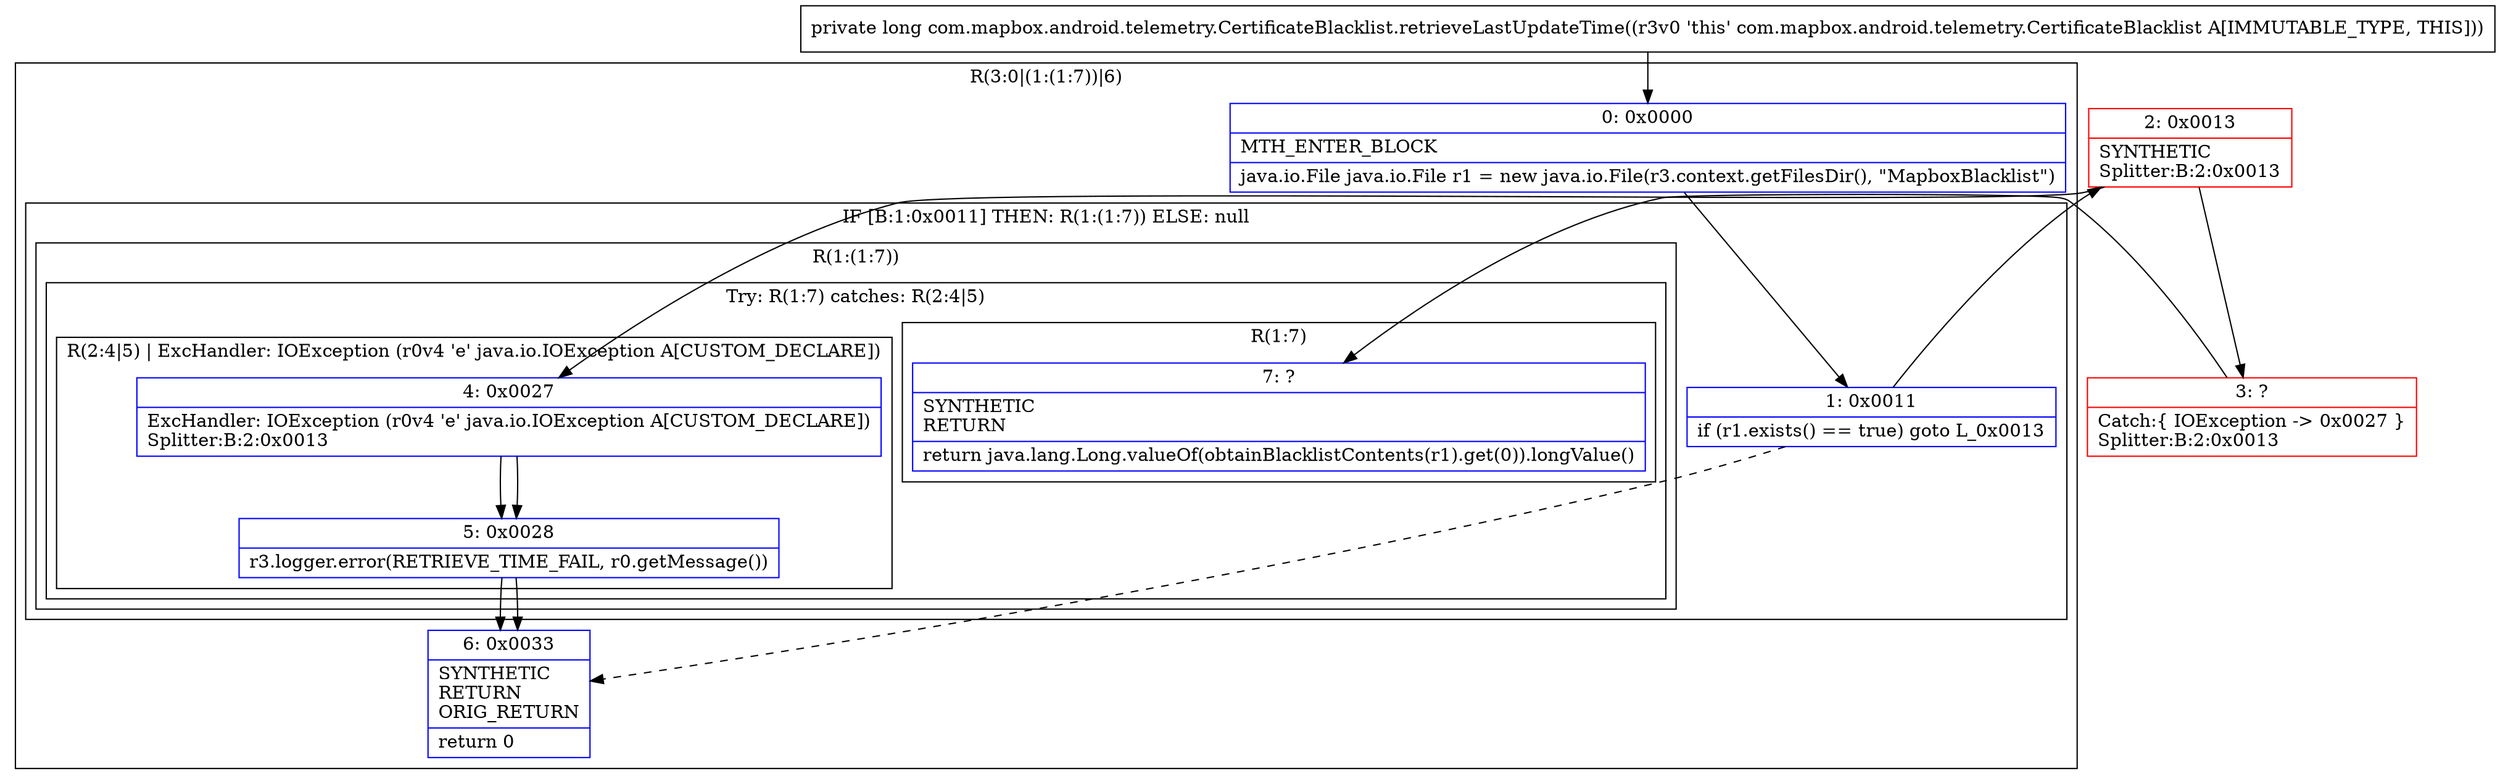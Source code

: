 digraph "CFG forcom.mapbox.android.telemetry.CertificateBlacklist.retrieveLastUpdateTime()J" {
subgraph cluster_Region_111949931 {
label = "R(3:0|(1:(1:7))|6)";
node [shape=record,color=blue];
Node_0 [shape=record,label="{0\:\ 0x0000|MTH_ENTER_BLOCK\l|java.io.File java.io.File r1 = new java.io.File(r3.context.getFilesDir(), \"MapboxBlacklist\")\l}"];
subgraph cluster_IfRegion_929668213 {
label = "IF [B:1:0x0011] THEN: R(1:(1:7)) ELSE: null";
node [shape=record,color=blue];
Node_1 [shape=record,label="{1\:\ 0x0011|if (r1.exists() == true) goto L_0x0013\l}"];
subgraph cluster_Region_639995787 {
label = "R(1:(1:7))";
node [shape=record,color=blue];
subgraph cluster_TryCatchRegion_1298284070 {
label = "Try: R(1:7) catches: R(2:4|5)";
node [shape=record,color=blue];
subgraph cluster_Region_660762154 {
label = "R(1:7)";
node [shape=record,color=blue];
Node_7 [shape=record,label="{7\:\ ?|SYNTHETIC\lRETURN\l|return java.lang.Long.valueOf(obtainBlacklistContents(r1).get(0)).longValue()\l}"];
}
subgraph cluster_Region_1904951361 {
label = "R(2:4|5) | ExcHandler: IOException (r0v4 'e' java.io.IOException A[CUSTOM_DECLARE])\l";
node [shape=record,color=blue];
Node_4 [shape=record,label="{4\:\ 0x0027|ExcHandler: IOException (r0v4 'e' java.io.IOException A[CUSTOM_DECLARE])\lSplitter:B:2:0x0013\l}"];
Node_5 [shape=record,label="{5\:\ 0x0028|r3.logger.error(RETRIEVE_TIME_FAIL, r0.getMessage())\l}"];
}
}
}
}
Node_6 [shape=record,label="{6\:\ 0x0033|SYNTHETIC\lRETURN\lORIG_RETURN\l|return 0\l}"];
}
subgraph cluster_Region_1904951361 {
label = "R(2:4|5) | ExcHandler: IOException (r0v4 'e' java.io.IOException A[CUSTOM_DECLARE])\l";
node [shape=record,color=blue];
Node_4 [shape=record,label="{4\:\ 0x0027|ExcHandler: IOException (r0v4 'e' java.io.IOException A[CUSTOM_DECLARE])\lSplitter:B:2:0x0013\l}"];
Node_5 [shape=record,label="{5\:\ 0x0028|r3.logger.error(RETRIEVE_TIME_FAIL, r0.getMessage())\l}"];
}
Node_2 [shape=record,color=red,label="{2\:\ 0x0013|SYNTHETIC\lSplitter:B:2:0x0013\l}"];
Node_3 [shape=record,color=red,label="{3\:\ ?|Catch:\{ IOException \-\> 0x0027 \}\lSplitter:B:2:0x0013\l}"];
MethodNode[shape=record,label="{private long com.mapbox.android.telemetry.CertificateBlacklist.retrieveLastUpdateTime((r3v0 'this' com.mapbox.android.telemetry.CertificateBlacklist A[IMMUTABLE_TYPE, THIS])) }"];
MethodNode -> Node_0;
Node_0 -> Node_1;
Node_1 -> Node_2;
Node_1 -> Node_6[style=dashed];
Node_4 -> Node_5;
Node_5 -> Node_6;
Node_4 -> Node_5;
Node_5 -> Node_6;
Node_2 -> Node_3;
Node_2 -> Node_4;
Node_3 -> Node_7;
}

